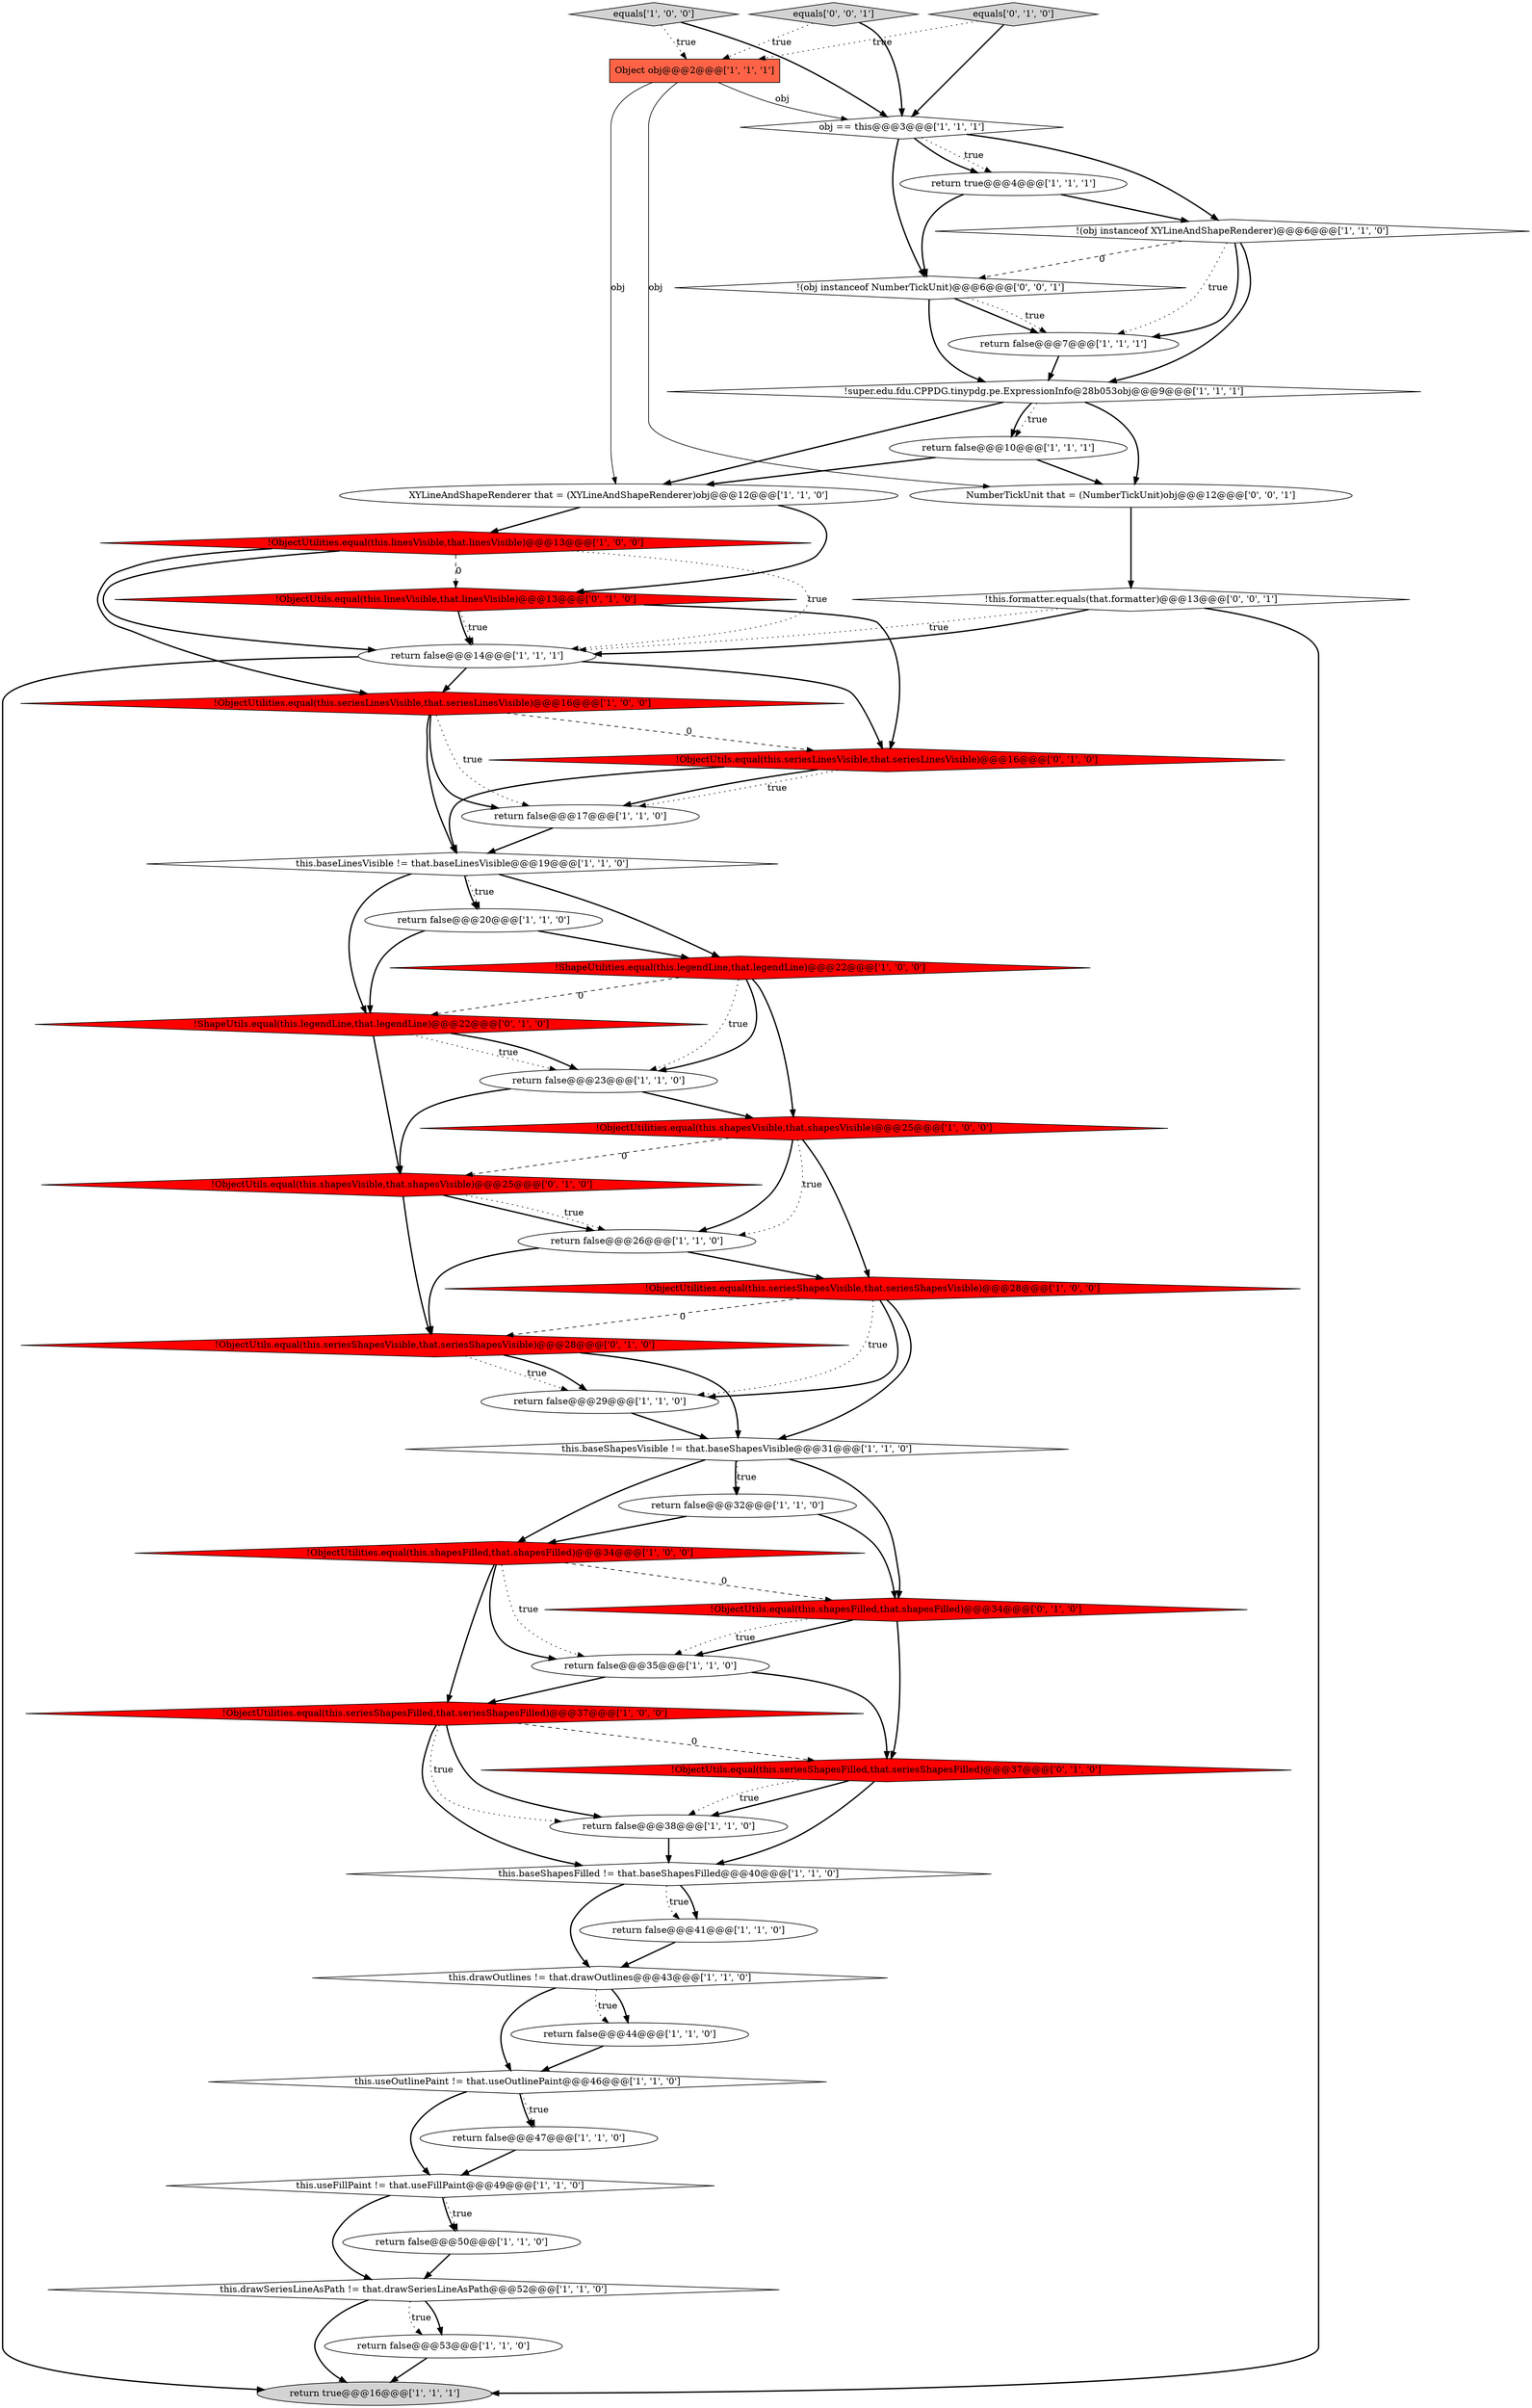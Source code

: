 digraph {
24 [style = filled, label = "return false@@@20@@@['1', '1', '0']", fillcolor = white, shape = ellipse image = "AAA0AAABBB1BBB"];
7 [style = filled, label = "this.baseShapesVisible != that.baseShapesVisible@@@31@@@['1', '1', '0']", fillcolor = white, shape = diamond image = "AAA0AAABBB1BBB"];
29 [style = filled, label = "return false@@@53@@@['1', '1', '0']", fillcolor = white, shape = ellipse image = "AAA0AAABBB1BBB"];
9 [style = filled, label = "return false@@@29@@@['1', '1', '0']", fillcolor = white, shape = ellipse image = "AAA0AAABBB1BBB"];
12 [style = filled, label = "return false@@@23@@@['1', '1', '0']", fillcolor = white, shape = ellipse image = "AAA0AAABBB1BBB"];
20 [style = filled, label = "this.baseShapesFilled != that.baseShapesFilled@@@40@@@['1', '1', '0']", fillcolor = white, shape = diamond image = "AAA0AAABBB1BBB"];
40 [style = filled, label = "!ObjectUtils.equal(this.seriesShapesFilled,that.seriesShapesFilled)@@@37@@@['0', '1', '0']", fillcolor = red, shape = diamond image = "AAA1AAABBB2BBB"];
26 [style = filled, label = "return true@@@16@@@['1', '1', '1']", fillcolor = lightgray, shape = ellipse image = "AAA0AAABBB1BBB"];
31 [style = filled, label = "return false@@@7@@@['1', '1', '1']", fillcolor = white, shape = ellipse image = "AAA0AAABBB1BBB"];
28 [style = filled, label = "Object obj@@@2@@@['1', '1', '1']", fillcolor = tomato, shape = box image = "AAA0AAABBB1BBB"];
49 [style = filled, label = "NumberTickUnit that = (NumberTickUnit)obj@@@12@@@['0', '0', '1']", fillcolor = white, shape = ellipse image = "AAA0AAABBB3BBB"];
8 [style = filled, label = "return false@@@47@@@['1', '1', '0']", fillcolor = white, shape = ellipse image = "AAA0AAABBB1BBB"];
46 [style = filled, label = "!(obj instanceof NumberTickUnit)@@@6@@@['0', '0', '1']", fillcolor = white, shape = diamond image = "AAA0AAABBB3BBB"];
37 [style = filled, label = "return true@@@4@@@['1', '1', '1']", fillcolor = white, shape = ellipse image = "AAA0AAABBB1BBB"];
11 [style = filled, label = "return false@@@50@@@['1', '1', '0']", fillcolor = white, shape = ellipse image = "AAA0AAABBB1BBB"];
27 [style = filled, label = "return false@@@32@@@['1', '1', '0']", fillcolor = white, shape = ellipse image = "AAA0AAABBB1BBB"];
41 [style = filled, label = "!ObjectUtils.equal(this.shapesFilled,that.shapesFilled)@@@34@@@['0', '1', '0']", fillcolor = red, shape = diamond image = "AAA1AAABBB2BBB"];
30 [style = filled, label = "return false@@@44@@@['1', '1', '0']", fillcolor = white, shape = ellipse image = "AAA0AAABBB1BBB"];
23 [style = filled, label = "equals['1', '0', '0']", fillcolor = lightgray, shape = diamond image = "AAA0AAABBB1BBB"];
44 [style = filled, label = "!ShapeUtils.equal(this.legendLine,that.legendLine)@@@22@@@['0', '1', '0']", fillcolor = red, shape = diamond image = "AAA1AAABBB2BBB"];
13 [style = filled, label = "this.baseLinesVisible != that.baseLinesVisible@@@19@@@['1', '1', '0']", fillcolor = white, shape = diamond image = "AAA0AAABBB1BBB"];
10 [style = filled, label = "XYLineAndShapeRenderer that = (XYLineAndShapeRenderer)obj@@@12@@@['1', '1', '0']", fillcolor = white, shape = ellipse image = "AAA0AAABBB1BBB"];
25 [style = filled, label = "return false@@@26@@@['1', '1', '0']", fillcolor = white, shape = ellipse image = "AAA0AAABBB1BBB"];
47 [style = filled, label = "!this.formatter.equals(that.formatter)@@@13@@@['0', '0', '1']", fillcolor = white, shape = diamond image = "AAA0AAABBB3BBB"];
48 [style = filled, label = "equals['0', '0', '1']", fillcolor = lightgray, shape = diamond image = "AAA0AAABBB3BBB"];
22 [style = filled, label = "this.drawOutlines != that.drawOutlines@@@43@@@['1', '1', '0']", fillcolor = white, shape = diamond image = "AAA0AAABBB1BBB"];
5 [style = filled, label = "return false@@@41@@@['1', '1', '0']", fillcolor = white, shape = ellipse image = "AAA0AAABBB1BBB"];
18 [style = filled, label = "!ObjectUtilities.equal(this.seriesShapesVisible,that.seriesShapesVisible)@@@28@@@['1', '0', '0']", fillcolor = red, shape = diamond image = "AAA1AAABBB1BBB"];
19 [style = filled, label = "this.useOutlinePaint != that.useOutlinePaint@@@46@@@['1', '1', '0']", fillcolor = white, shape = diamond image = "AAA0AAABBB1BBB"];
33 [style = filled, label = "this.drawSeriesLineAsPath != that.drawSeriesLineAsPath@@@52@@@['1', '1', '0']", fillcolor = white, shape = diamond image = "AAA0AAABBB1BBB"];
0 [style = filled, label = "return false@@@38@@@['1', '1', '0']", fillcolor = white, shape = ellipse image = "AAA0AAABBB1BBB"];
39 [style = filled, label = "equals['0', '1', '0']", fillcolor = lightgray, shape = diamond image = "AAA0AAABBB2BBB"];
17 [style = filled, label = "!super.edu.fdu.CPPDG.tinypdg.pe.ExpressionInfo@28b053obj@@@9@@@['1', '1', '1']", fillcolor = white, shape = diamond image = "AAA0AAABBB1BBB"];
2 [style = filled, label = "!ShapeUtilities.equal(this.legendLine,that.legendLine)@@@22@@@['1', '0', '0']", fillcolor = red, shape = diamond image = "AAA1AAABBB1BBB"];
14 [style = filled, label = "!ObjectUtilities.equal(this.seriesLinesVisible,that.seriesLinesVisible)@@@16@@@['1', '0', '0']", fillcolor = red, shape = diamond image = "AAA1AAABBB1BBB"];
4 [style = filled, label = "!ObjectUtilities.equal(this.seriesShapesFilled,that.seriesShapesFilled)@@@37@@@['1', '0', '0']", fillcolor = red, shape = diamond image = "AAA1AAABBB1BBB"];
21 [style = filled, label = "!ObjectUtilities.equal(this.shapesFilled,that.shapesFilled)@@@34@@@['1', '0', '0']", fillcolor = red, shape = diamond image = "AAA1AAABBB1BBB"];
15 [style = filled, label = "return false@@@17@@@['1', '1', '0']", fillcolor = white, shape = ellipse image = "AAA0AAABBB1BBB"];
43 [style = filled, label = "!ObjectUtils.equal(this.linesVisible,that.linesVisible)@@@13@@@['0', '1', '0']", fillcolor = red, shape = diamond image = "AAA1AAABBB2BBB"];
38 [style = filled, label = "!ObjectUtils.equal(this.seriesShapesVisible,that.seriesShapesVisible)@@@28@@@['0', '1', '0']", fillcolor = red, shape = diamond image = "AAA1AAABBB2BBB"];
1 [style = filled, label = "return false@@@10@@@['1', '1', '1']", fillcolor = white, shape = ellipse image = "AAA0AAABBB1BBB"];
35 [style = filled, label = "this.useFillPaint != that.useFillPaint@@@49@@@['1', '1', '0']", fillcolor = white, shape = diamond image = "AAA0AAABBB1BBB"];
42 [style = filled, label = "!ObjectUtils.equal(this.seriesLinesVisible,that.seriesLinesVisible)@@@16@@@['0', '1', '0']", fillcolor = red, shape = diamond image = "AAA1AAABBB2BBB"];
45 [style = filled, label = "!ObjectUtils.equal(this.shapesVisible,that.shapesVisible)@@@25@@@['0', '1', '0']", fillcolor = red, shape = diamond image = "AAA1AAABBB2BBB"];
16 [style = filled, label = "!(obj instanceof XYLineAndShapeRenderer)@@@6@@@['1', '1', '0']", fillcolor = white, shape = diamond image = "AAA0AAABBB1BBB"];
3 [style = filled, label = "return false@@@35@@@['1', '1', '0']", fillcolor = white, shape = ellipse image = "AAA0AAABBB1BBB"];
32 [style = filled, label = "!ObjectUtilities.equal(this.shapesVisible,that.shapesVisible)@@@25@@@['1', '0', '0']", fillcolor = red, shape = diamond image = "AAA1AAABBB1BBB"];
36 [style = filled, label = "return false@@@14@@@['1', '1', '1']", fillcolor = white, shape = ellipse image = "AAA0AAABBB1BBB"];
6 [style = filled, label = "!ObjectUtilities.equal(this.linesVisible,that.linesVisible)@@@13@@@['1', '0', '0']", fillcolor = red, shape = diamond image = "AAA1AAABBB1BBB"];
34 [style = filled, label = "obj == this@@@3@@@['1', '1', '1']", fillcolor = white, shape = diamond image = "AAA0AAABBB1BBB"];
13->24 [style = dotted, label="true"];
34->46 [style = bold, label=""];
12->45 [style = bold, label=""];
17->1 [style = dotted, label="true"];
43->42 [style = bold, label=""];
46->31 [style = bold, label=""];
40->20 [style = bold, label=""];
9->7 [style = bold, label=""];
44->12 [style = dotted, label="true"];
3->4 [style = bold, label=""];
22->30 [style = bold, label=""];
28->34 [style = solid, label="obj"];
32->25 [style = dotted, label="true"];
45->25 [style = bold, label=""];
38->9 [style = dotted, label="true"];
38->7 [style = bold, label=""];
45->38 [style = bold, label=""];
47->26 [style = bold, label=""];
32->25 [style = bold, label=""];
7->27 [style = dotted, label="true"];
11->33 [style = bold, label=""];
28->49 [style = solid, label="obj"];
2->32 [style = bold, label=""];
32->18 [style = bold, label=""];
34->37 [style = dotted, label="true"];
48->34 [style = bold, label=""];
42->15 [style = bold, label=""];
21->3 [style = bold, label=""];
15->13 [style = bold, label=""];
39->34 [style = bold, label=""];
4->0 [style = dotted, label="true"];
24->44 [style = bold, label=""];
28->10 [style = solid, label="obj"];
40->0 [style = bold, label=""];
46->31 [style = dotted, label="true"];
48->28 [style = dotted, label="true"];
1->49 [style = bold, label=""];
16->17 [style = bold, label=""];
36->14 [style = bold, label=""];
44->12 [style = bold, label=""];
4->0 [style = bold, label=""];
29->26 [style = bold, label=""];
33->29 [style = bold, label=""];
20->5 [style = dotted, label="true"];
30->19 [style = bold, label=""];
37->46 [style = bold, label=""];
14->42 [style = dashed, label="0"];
18->9 [style = bold, label=""];
2->12 [style = dotted, label="true"];
47->36 [style = dotted, label="true"];
0->20 [style = bold, label=""];
14->15 [style = bold, label=""];
18->7 [style = bold, label=""];
44->45 [style = bold, label=""];
5->22 [style = bold, label=""];
47->36 [style = bold, label=""];
37->16 [style = bold, label=""];
36->42 [style = bold, label=""];
21->4 [style = bold, label=""];
25->38 [style = bold, label=""];
17->10 [style = bold, label=""];
13->24 [style = bold, label=""];
17->1 [style = bold, label=""];
10->43 [style = bold, label=""];
22->19 [style = bold, label=""];
23->28 [style = dotted, label="true"];
43->36 [style = bold, label=""];
25->18 [style = bold, label=""];
38->9 [style = bold, label=""];
12->32 [style = bold, label=""];
8->35 [style = bold, label=""];
19->8 [style = dotted, label="true"];
10->6 [style = bold, label=""];
33->26 [style = bold, label=""];
32->45 [style = dashed, label="0"];
41->40 [style = bold, label=""];
17->49 [style = bold, label=""];
16->31 [style = bold, label=""];
34->16 [style = bold, label=""];
19->35 [style = bold, label=""];
18->9 [style = dotted, label="true"];
42->15 [style = dotted, label="true"];
4->20 [style = bold, label=""];
21->3 [style = dotted, label="true"];
33->29 [style = dotted, label="true"];
7->41 [style = bold, label=""];
14->13 [style = bold, label=""];
31->17 [style = bold, label=""];
16->31 [style = dotted, label="true"];
43->36 [style = dotted, label="true"];
27->21 [style = bold, label=""];
13->2 [style = bold, label=""];
42->13 [style = bold, label=""];
6->36 [style = dotted, label="true"];
24->2 [style = bold, label=""];
3->40 [style = bold, label=""];
6->43 [style = dashed, label="0"];
13->44 [style = bold, label=""];
41->3 [style = bold, label=""];
35->33 [style = bold, label=""];
36->26 [style = bold, label=""];
40->0 [style = dotted, label="true"];
18->38 [style = dashed, label="0"];
35->11 [style = dotted, label="true"];
6->36 [style = bold, label=""];
19->8 [style = bold, label=""];
2->12 [style = bold, label=""];
16->46 [style = dashed, label="0"];
20->5 [style = bold, label=""];
20->22 [style = bold, label=""];
49->47 [style = bold, label=""];
6->14 [style = bold, label=""];
14->15 [style = dotted, label="true"];
34->37 [style = bold, label=""];
21->41 [style = dashed, label="0"];
45->25 [style = dotted, label="true"];
27->41 [style = bold, label=""];
7->27 [style = bold, label=""];
23->34 [style = bold, label=""];
7->21 [style = bold, label=""];
41->3 [style = dotted, label="true"];
39->28 [style = dotted, label="true"];
22->30 [style = dotted, label="true"];
4->40 [style = dashed, label="0"];
1->10 [style = bold, label=""];
46->17 [style = bold, label=""];
2->44 [style = dashed, label="0"];
35->11 [style = bold, label=""];
}
